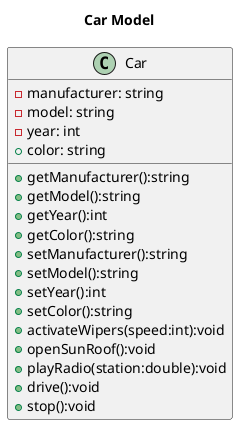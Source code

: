 @startuml CarModel
title Car Model 
class Car {
    -manufacturer: string 
    -model: string  
    -year: int  
    +color: string
    +getManufacturer():string
    +getModel():string
    +getYear():int
    +getColor():string
    +setManufacturer():string
    +setModel():string
    +setYear():int
    +setColor():string 
    +activateWipers(speed:int):void 
    +openSunRoof():void 
    +playRadio(station:double):void 
    +drive():void 
    +stop():void 

}
@enduml
 